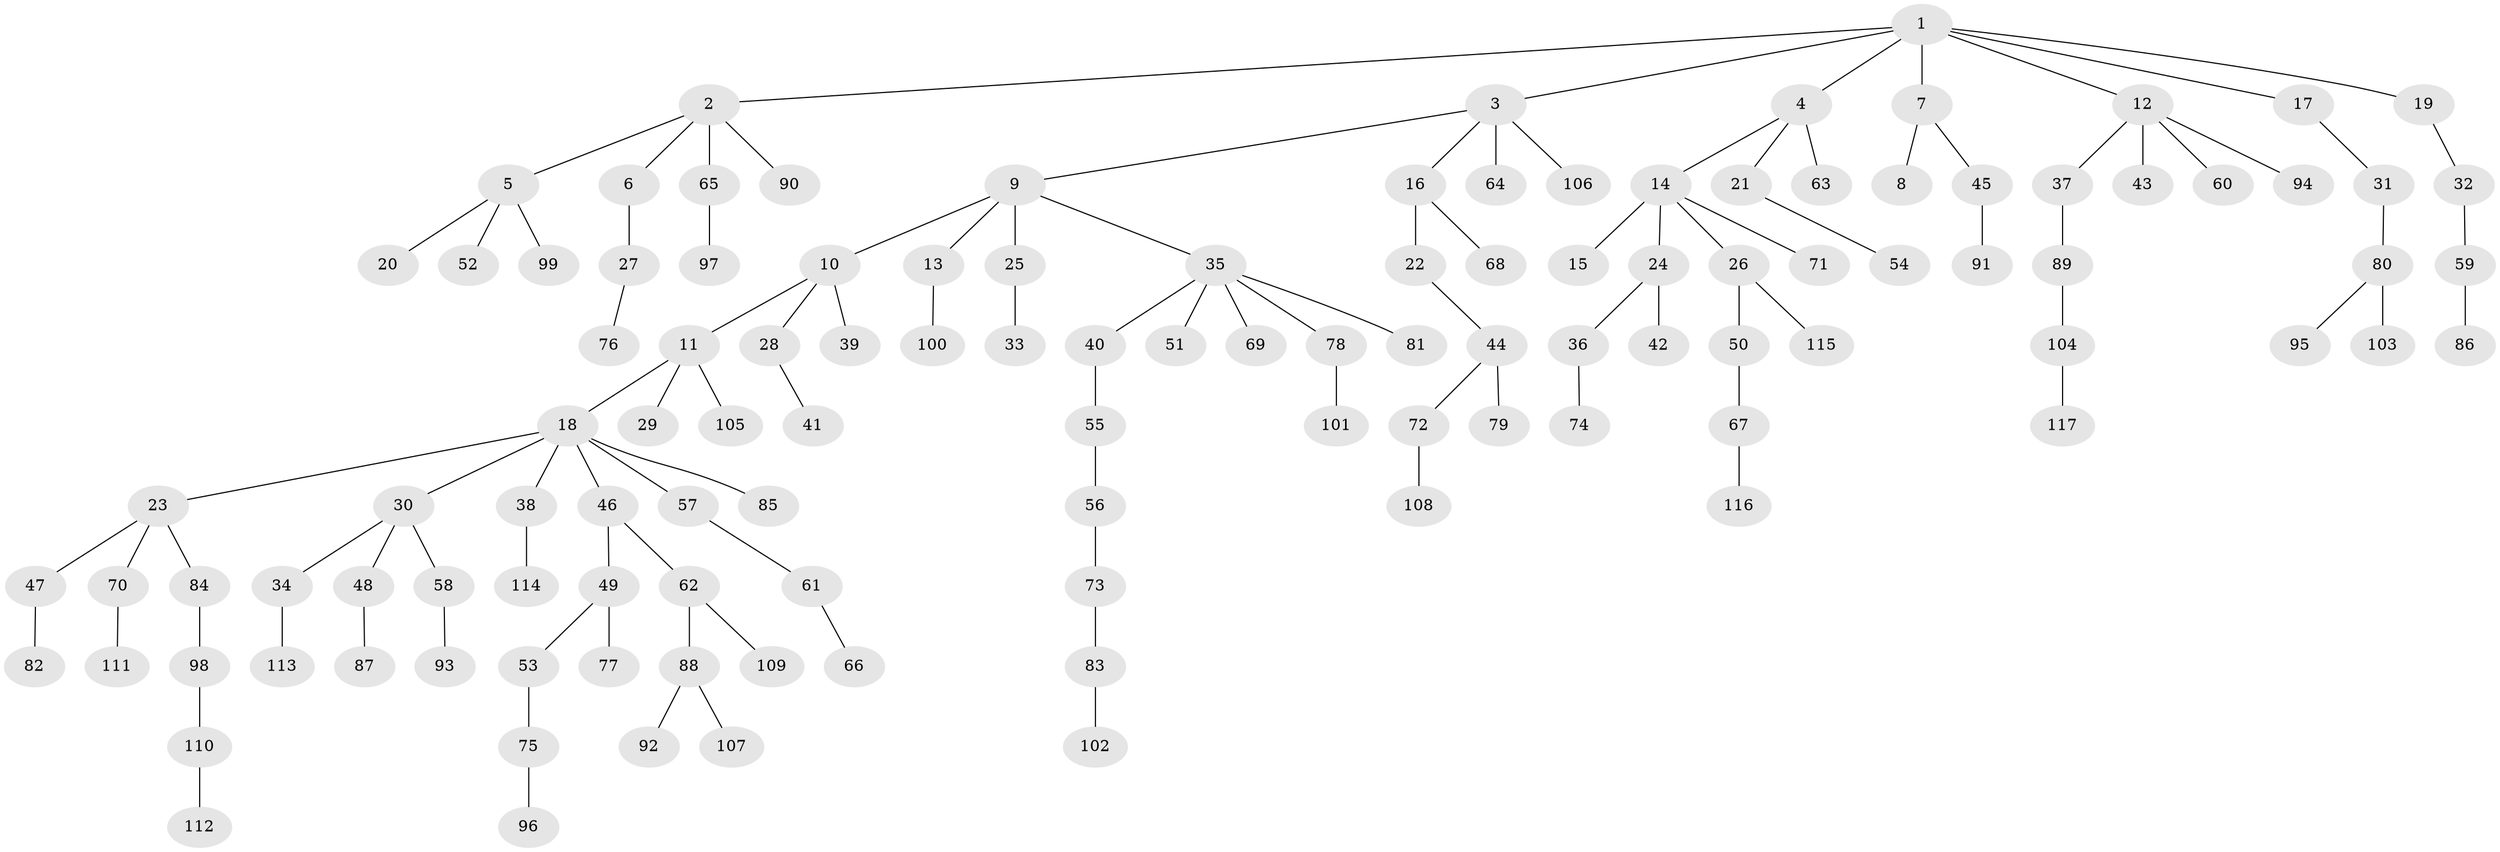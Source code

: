 // Generated by graph-tools (version 1.1) at 2025/26/03/09/25 03:26:26]
// undirected, 117 vertices, 116 edges
graph export_dot {
graph [start="1"]
  node [color=gray90,style=filled];
  1;
  2;
  3;
  4;
  5;
  6;
  7;
  8;
  9;
  10;
  11;
  12;
  13;
  14;
  15;
  16;
  17;
  18;
  19;
  20;
  21;
  22;
  23;
  24;
  25;
  26;
  27;
  28;
  29;
  30;
  31;
  32;
  33;
  34;
  35;
  36;
  37;
  38;
  39;
  40;
  41;
  42;
  43;
  44;
  45;
  46;
  47;
  48;
  49;
  50;
  51;
  52;
  53;
  54;
  55;
  56;
  57;
  58;
  59;
  60;
  61;
  62;
  63;
  64;
  65;
  66;
  67;
  68;
  69;
  70;
  71;
  72;
  73;
  74;
  75;
  76;
  77;
  78;
  79;
  80;
  81;
  82;
  83;
  84;
  85;
  86;
  87;
  88;
  89;
  90;
  91;
  92;
  93;
  94;
  95;
  96;
  97;
  98;
  99;
  100;
  101;
  102;
  103;
  104;
  105;
  106;
  107;
  108;
  109;
  110;
  111;
  112;
  113;
  114;
  115;
  116;
  117;
  1 -- 2;
  1 -- 3;
  1 -- 4;
  1 -- 7;
  1 -- 12;
  1 -- 17;
  1 -- 19;
  2 -- 5;
  2 -- 6;
  2 -- 65;
  2 -- 90;
  3 -- 9;
  3 -- 16;
  3 -- 64;
  3 -- 106;
  4 -- 14;
  4 -- 21;
  4 -- 63;
  5 -- 20;
  5 -- 52;
  5 -- 99;
  6 -- 27;
  7 -- 8;
  7 -- 45;
  9 -- 10;
  9 -- 13;
  9 -- 25;
  9 -- 35;
  10 -- 11;
  10 -- 28;
  10 -- 39;
  11 -- 18;
  11 -- 29;
  11 -- 105;
  12 -- 37;
  12 -- 43;
  12 -- 60;
  12 -- 94;
  13 -- 100;
  14 -- 15;
  14 -- 24;
  14 -- 26;
  14 -- 71;
  16 -- 22;
  16 -- 68;
  17 -- 31;
  18 -- 23;
  18 -- 30;
  18 -- 38;
  18 -- 46;
  18 -- 57;
  18 -- 85;
  19 -- 32;
  21 -- 54;
  22 -- 44;
  23 -- 47;
  23 -- 70;
  23 -- 84;
  24 -- 36;
  24 -- 42;
  25 -- 33;
  26 -- 50;
  26 -- 115;
  27 -- 76;
  28 -- 41;
  30 -- 34;
  30 -- 48;
  30 -- 58;
  31 -- 80;
  32 -- 59;
  34 -- 113;
  35 -- 40;
  35 -- 51;
  35 -- 69;
  35 -- 78;
  35 -- 81;
  36 -- 74;
  37 -- 89;
  38 -- 114;
  40 -- 55;
  44 -- 72;
  44 -- 79;
  45 -- 91;
  46 -- 49;
  46 -- 62;
  47 -- 82;
  48 -- 87;
  49 -- 53;
  49 -- 77;
  50 -- 67;
  53 -- 75;
  55 -- 56;
  56 -- 73;
  57 -- 61;
  58 -- 93;
  59 -- 86;
  61 -- 66;
  62 -- 88;
  62 -- 109;
  65 -- 97;
  67 -- 116;
  70 -- 111;
  72 -- 108;
  73 -- 83;
  75 -- 96;
  78 -- 101;
  80 -- 95;
  80 -- 103;
  83 -- 102;
  84 -- 98;
  88 -- 92;
  88 -- 107;
  89 -- 104;
  98 -- 110;
  104 -- 117;
  110 -- 112;
}
